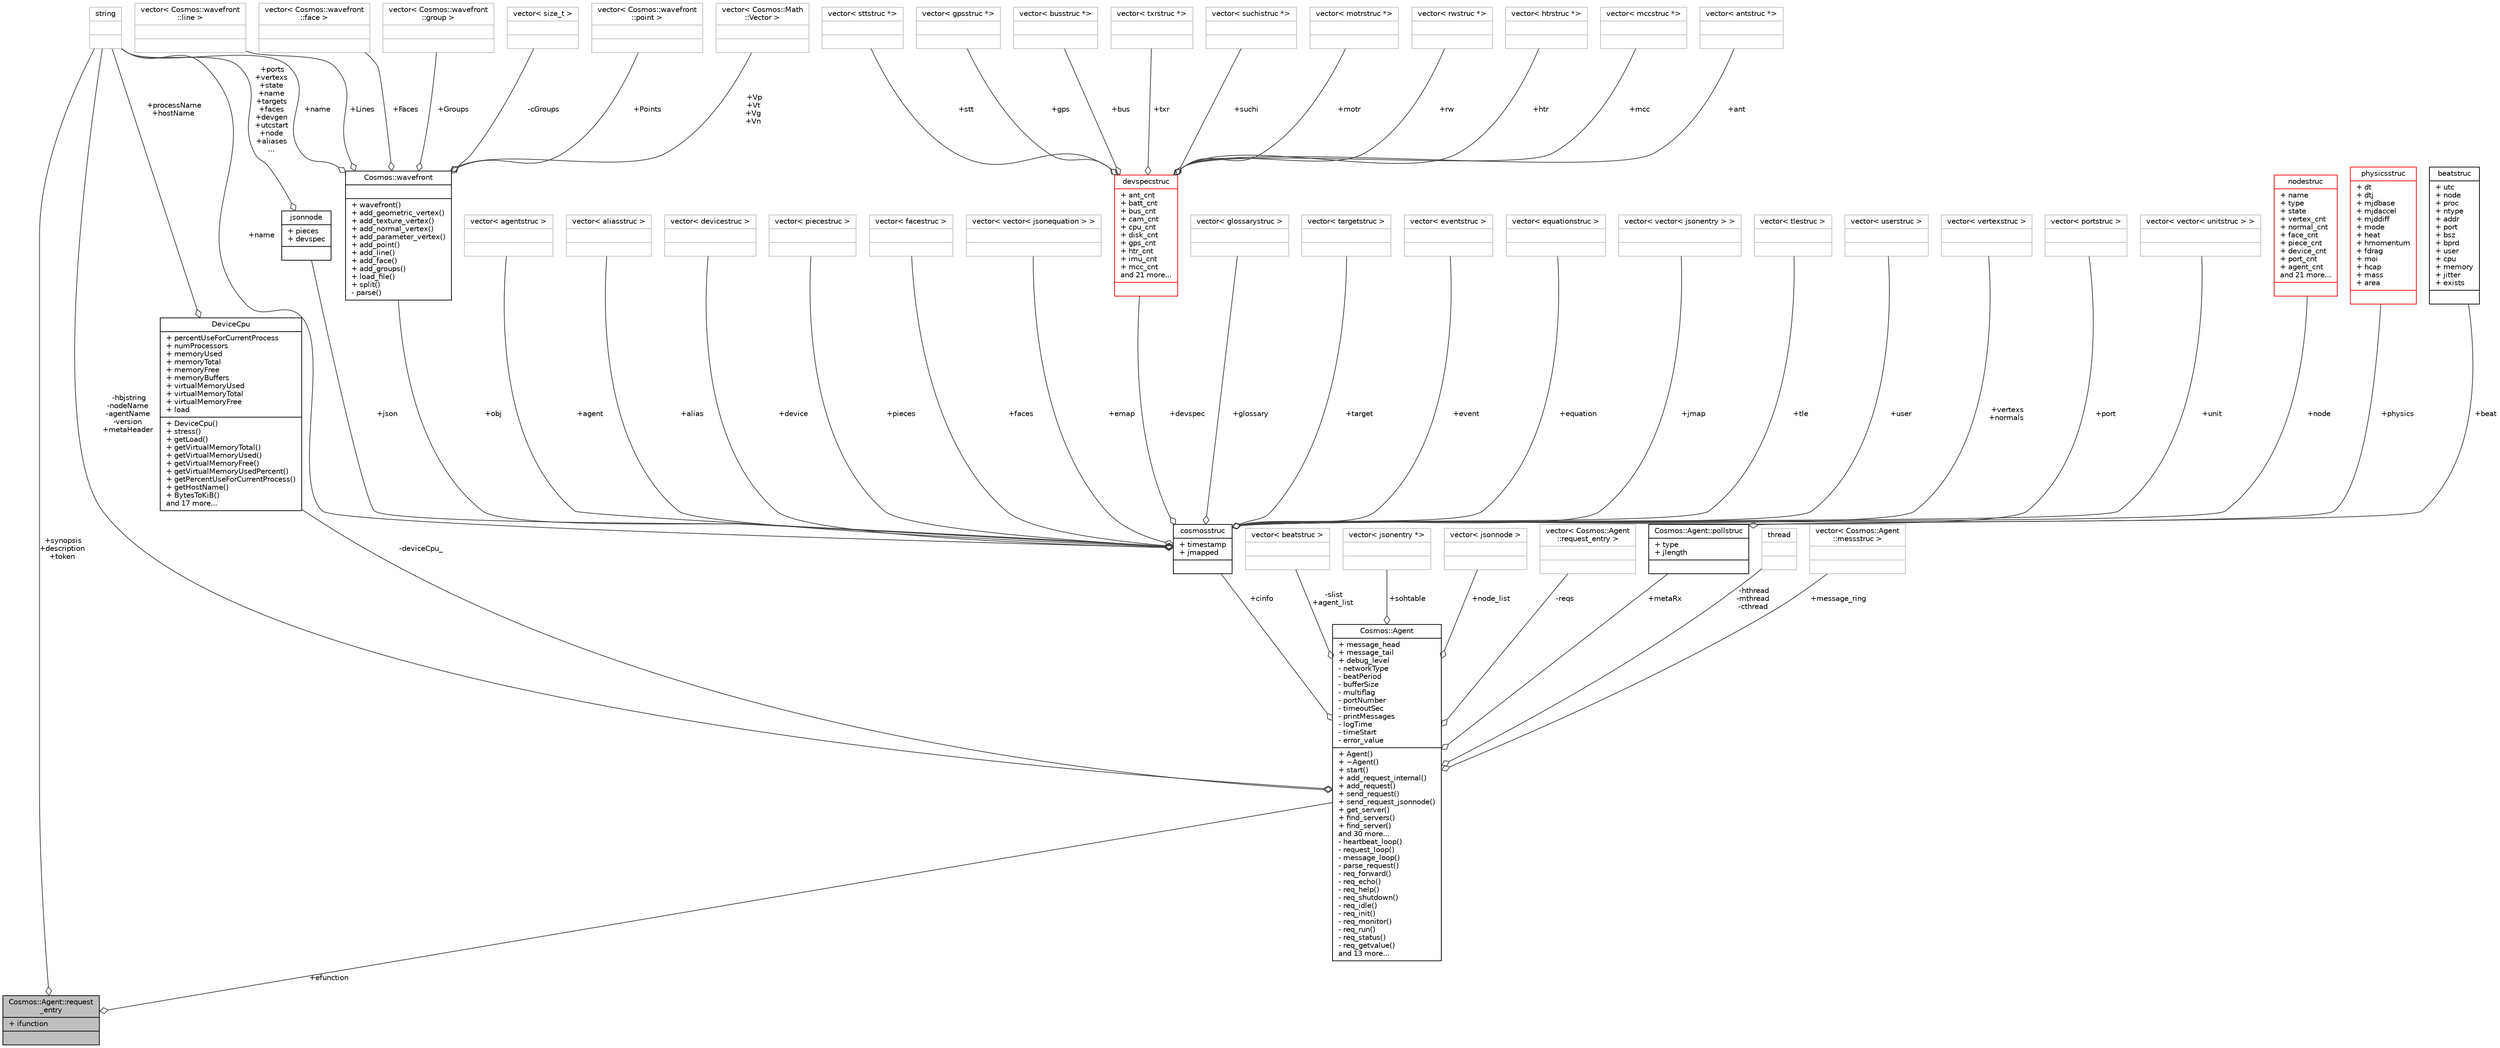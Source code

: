 digraph "Cosmos::Agent::request_entry"
{
 // INTERACTIVE_SVG=YES
  edge [fontname="Helvetica",fontsize="10",labelfontname="Helvetica",labelfontsize="10"];
  node [fontname="Helvetica",fontsize="10",shape=record];
  Node1 [label="{Cosmos::Agent::request\l_entry\n|+ ifunction\l|}",height=0.2,width=0.4,color="black", fillcolor="grey75", style="filled", fontcolor="black"];
  Node2 -> Node1 [color="grey25",fontsize="10",style="solid",label=" +synopsis\n+description\n+token" ,arrowhead="odiamond",fontname="Helvetica"];
  Node2 [label="{string\n||}",height=0.2,width=0.4,color="grey75", fillcolor="white", style="filled"];
  Node3 -> Node1 [color="grey25",fontsize="10",style="solid",label=" +efunction" ,arrowhead="odiamond",fontname="Helvetica"];
  Node3 [label="{Cosmos::Agent\n|+ message_head\l+ message_tail\l+ debug_level\l- networkType\l- beatPeriod\l- bufferSize\l- multiflag\l- portNumber\l- timeoutSec\l- printMessages\l- logTime\l- timeStart\l- error_value\l|+ Agent()\l+ ~Agent()\l+ start()\l+ add_request_internal()\l+ add_request()\l+ send_request()\l+ send_request_jsonnode()\l+ get_server()\l+ find_servers()\l+ find_server()\land 30 more...\l- heartbeat_loop()\l- request_loop()\l- message_loop()\l- parse_request()\l- req_forward()\l- req_echo()\l- req_help()\l- req_shutdown()\l- req_idle()\l- req_init()\l- req_monitor()\l- req_run()\l- req_status()\l- req_getvalue()\land 13 more...\l}",height=0.2,width=0.4,color="black", fillcolor="white", style="filled",URL="$class_cosmos_1_1_agent.html"];
  Node4 -> Node3 [color="grey25",fontsize="10",style="solid",label=" -slist\n+agent_list" ,arrowhead="odiamond",fontname="Helvetica"];
  Node4 [label="{vector\< beatstruc \>\n||}",height=0.2,width=0.4,color="grey75", fillcolor="white", style="filled"];
  Node5 -> Node3 [color="grey25",fontsize="10",style="solid",label=" +sohtable" ,arrowhead="odiamond",fontname="Helvetica"];
  Node5 [label="{vector\< jsonentry *\>\n||}",height=0.2,width=0.4,color="grey75", fillcolor="white", style="filled"];
  Node6 -> Node3 [color="grey25",fontsize="10",style="solid",label=" -deviceCpu_" ,arrowhead="odiamond",fontname="Helvetica"];
  Node6 [label="{DeviceCpu\n|+ percentUseForCurrentProcess\l+ numProcessors\l+ memoryUsed\l+ memoryTotal\l+ memoryFree\l+ memoryBuffers\l+ virtualMemoryUsed\l+ virtualMemoryTotal\l+ virtualMemoryFree\l+ load\l|+ DeviceCpu()\l+ stress()\l+ getLoad()\l+ getVirtualMemoryTotal()\l+ getVirtualMemoryUsed()\l+ getVirtualMemoryFree()\l+ getVirtualMemoryUsedPercent()\l+ getPercentUseForCurrentProcess()\l+ getHostName()\l+ BytesToKiB()\land 17 more...\l}",height=0.2,width=0.4,color="black", fillcolor="white", style="filled",URL="$class_device_cpu.html"];
  Node2 -> Node6 [color="grey25",fontsize="10",style="solid",label=" +processName\n+hostName" ,arrowhead="odiamond",fontname="Helvetica"];
  Node7 -> Node3 [color="grey25",fontsize="10",style="solid",label=" +node_list" ,arrowhead="odiamond",fontname="Helvetica"];
  Node7 [label="{vector\< jsonnode \>\n||}",height=0.2,width=0.4,color="grey75", fillcolor="white", style="filled"];
  Node8 -> Node3 [color="grey25",fontsize="10",style="solid",label=" +cinfo" ,arrowhead="odiamond",fontname="Helvetica"];
  Node8 [label="{cosmosstruc\n|+ timestamp\l+ jmapped\l|}",height=0.2,width=0.4,color="black", fillcolor="white", style="filled",URL="$structcosmosstruc.html",tooltip="JSON Name Space structure. "];
  Node9 -> Node8 [color="grey25",fontsize="10",style="solid",label=" +json" ,arrowhead="odiamond",fontname="Helvetica"];
  Node9 [label="{jsonnode\n|+ pieces\l+ devspec\l|}",height=0.2,width=0.4,color="black", fillcolor="white", style="filled",URL="$structjsonnode.html"];
  Node2 -> Node9 [color="grey25",fontsize="10",style="solid",label=" +ports\n+vertexs\n+state\n+name\n+targets\n+faces\n+devgen\n+utcstart\n+node\n+aliases\n..." ,arrowhead="odiamond",fontname="Helvetica"];
  Node10 -> Node8 [color="grey25",fontsize="10",style="solid",label=" +agent" ,arrowhead="odiamond",fontname="Helvetica"];
  Node10 [label="{vector\< agentstruc \>\n||}",height=0.2,width=0.4,color="grey75", fillcolor="white", style="filled"];
  Node11 -> Node8 [color="grey25",fontsize="10",style="solid",label=" +alias" ,arrowhead="odiamond",fontname="Helvetica"];
  Node11 [label="{vector\< aliasstruc \>\n||}",height=0.2,width=0.4,color="grey75", fillcolor="white", style="filled"];
  Node12 -> Node8 [color="grey25",fontsize="10",style="solid",label=" +device" ,arrowhead="odiamond",fontname="Helvetica"];
  Node12 [label="{vector\< devicestruc \>\n||}",height=0.2,width=0.4,color="grey75", fillcolor="white", style="filled"];
  Node13 -> Node8 [color="grey25",fontsize="10",style="solid",label=" +pieces" ,arrowhead="odiamond",fontname="Helvetica"];
  Node13 [label="{vector\< piecestruc \>\n||}",height=0.2,width=0.4,color="grey75", fillcolor="white", style="filled"];
  Node14 -> Node8 [color="grey25",fontsize="10",style="solid",label=" +faces" ,arrowhead="odiamond",fontname="Helvetica"];
  Node14 [label="{vector\< facestruc \>\n||}",height=0.2,width=0.4,color="grey75", fillcolor="white", style="filled"];
  Node15 -> Node8 [color="grey25",fontsize="10",style="solid",label=" +obj" ,arrowhead="odiamond",fontname="Helvetica"];
  Node15 [label="{Cosmos::wavefront\n||+ wavefront()\l+ add_geometric_vertex()\l+ add_texture_vertex()\l+ add_normal_vertex()\l+ add_parameter_vertex()\l+ add_point()\l+ add_line()\l+ add_face()\l+ add_groups()\l+ load_file()\l+ split()\l- parse()\l}",height=0.2,width=0.4,color="black", fillcolor="white", style="filled",URL="$class_cosmos_1_1wavefront.html"];
  Node16 -> Node15 [color="grey25",fontsize="10",style="solid",label=" +Lines" ,arrowhead="odiamond",fontname="Helvetica"];
  Node16 [label="{vector\< Cosmos::wavefront\l::line \>\n||}",height=0.2,width=0.4,color="grey75", fillcolor="white", style="filled"];
  Node17 -> Node15 [color="grey25",fontsize="10",style="solid",label=" +Faces" ,arrowhead="odiamond",fontname="Helvetica"];
  Node17 [label="{vector\< Cosmos::wavefront\l::face \>\n||}",height=0.2,width=0.4,color="grey75", fillcolor="white", style="filled"];
  Node18 -> Node15 [color="grey25",fontsize="10",style="solid",label=" +Groups" ,arrowhead="odiamond",fontname="Helvetica"];
  Node18 [label="{vector\< Cosmos::wavefront\l::group \>\n||}",height=0.2,width=0.4,color="grey75", fillcolor="white", style="filled"];
  Node2 -> Node15 [color="grey25",fontsize="10",style="solid",label=" +name" ,arrowhead="odiamond",fontname="Helvetica"];
  Node19 -> Node15 [color="grey25",fontsize="10",style="solid",label=" -cGroups" ,arrowhead="odiamond",fontname="Helvetica"];
  Node19 [label="{vector\< size_t \>\n||}",height=0.2,width=0.4,color="grey75", fillcolor="white", style="filled"];
  Node20 -> Node15 [color="grey25",fontsize="10",style="solid",label=" +Points" ,arrowhead="odiamond",fontname="Helvetica"];
  Node20 [label="{vector\< Cosmos::wavefront\l::point \>\n||}",height=0.2,width=0.4,color="grey75", fillcolor="white", style="filled"];
  Node21 -> Node15 [color="grey25",fontsize="10",style="solid",label=" +Vp\n+Vt\n+Vg\n+Vn" ,arrowhead="odiamond",fontname="Helvetica"];
  Node21 [label="{vector\< Cosmos::Math\l::Vector \>\n||}",height=0.2,width=0.4,color="grey75", fillcolor="white", style="filled"];
  Node22 -> Node8 [color="grey25",fontsize="10",style="solid",label=" +emap" ,arrowhead="odiamond",fontname="Helvetica"];
  Node22 [label="{vector\< vector\< jsonequation \> \>\n||}",height=0.2,width=0.4,color="grey75", fillcolor="white", style="filled"];
  Node23 -> Node8 [color="grey25",fontsize="10",style="solid",label=" +devspec" ,arrowhead="odiamond",fontname="Helvetica"];
  Node23 [label="{devspecstruc\n|+ ant_cnt\l+ batt_cnt\l+ bus_cnt\l+ cam_cnt\l+ cpu_cnt\l+ disk_cnt\l+ gps_cnt\l+ htr_cnt\l+ imu_cnt\l+ mcc_cnt\land 21 more...\l|}",height=0.2,width=0.4,color="red", fillcolor="white", style="filled",URL="$structdevspecstruc.html",tooltip="Specific Device structure. "];
  Node24 -> Node23 [color="grey25",fontsize="10",style="solid",label=" +stt" ,arrowhead="odiamond",fontname="Helvetica"];
  Node24 [label="{vector\< sttstruc *\>\n||}",height=0.2,width=0.4,color="grey75", fillcolor="white", style="filled"];
  Node25 -> Node23 [color="grey25",fontsize="10",style="solid",label=" +gps" ,arrowhead="odiamond",fontname="Helvetica"];
  Node25 [label="{vector\< gpsstruc *\>\n||}",height=0.2,width=0.4,color="grey75", fillcolor="white", style="filled"];
  Node26 -> Node23 [color="grey25",fontsize="10",style="solid",label=" +bus" ,arrowhead="odiamond",fontname="Helvetica"];
  Node26 [label="{vector\< busstruc *\>\n||}",height=0.2,width=0.4,color="grey75", fillcolor="white", style="filled"];
  Node27 -> Node23 [color="grey25",fontsize="10",style="solid",label=" +txr" ,arrowhead="odiamond",fontname="Helvetica"];
  Node27 [label="{vector\< txrstruc *\>\n||}",height=0.2,width=0.4,color="grey75", fillcolor="white", style="filled"];
  Node28 -> Node23 [color="grey25",fontsize="10",style="solid",label=" +suchi" ,arrowhead="odiamond",fontname="Helvetica"];
  Node28 [label="{vector\< suchistruc *\>\n||}",height=0.2,width=0.4,color="grey75", fillcolor="white", style="filled"];
  Node29 -> Node23 [color="grey25",fontsize="10",style="solid",label=" +motr" ,arrowhead="odiamond",fontname="Helvetica"];
  Node29 [label="{vector\< motrstruc *\>\n||}",height=0.2,width=0.4,color="grey75", fillcolor="white", style="filled"];
  Node30 -> Node23 [color="grey25",fontsize="10",style="solid",label=" +rw" ,arrowhead="odiamond",fontname="Helvetica"];
  Node30 [label="{vector\< rwstruc *\>\n||}",height=0.2,width=0.4,color="grey75", fillcolor="white", style="filled"];
  Node31 -> Node23 [color="grey25",fontsize="10",style="solid",label=" +htr" ,arrowhead="odiamond",fontname="Helvetica"];
  Node31 [label="{vector\< htrstruc *\>\n||}",height=0.2,width=0.4,color="grey75", fillcolor="white", style="filled"];
  Node32 -> Node23 [color="grey25",fontsize="10",style="solid",label=" +mcc" ,arrowhead="odiamond",fontname="Helvetica"];
  Node32 [label="{vector\< mccstruc *\>\n||}",height=0.2,width=0.4,color="grey75", fillcolor="white", style="filled"];
  Node33 -> Node23 [color="grey25",fontsize="10",style="solid",label=" +ant" ,arrowhead="odiamond",fontname="Helvetica"];
  Node33 [label="{vector\< antstruc *\>\n||}",height=0.2,width=0.4,color="grey75", fillcolor="white", style="filled"];
  Node56 -> Node8 [color="grey25",fontsize="10",style="solid",label=" +glossary" ,arrowhead="odiamond",fontname="Helvetica"];
  Node56 [label="{vector\< glossarystruc \>\n||}",height=0.2,width=0.4,color="grey75", fillcolor="white", style="filled"];
  Node57 -> Node8 [color="grey25",fontsize="10",style="solid",label=" +target" ,arrowhead="odiamond",fontname="Helvetica"];
  Node57 [label="{vector\< targetstruc \>\n||}",height=0.2,width=0.4,color="grey75", fillcolor="white", style="filled"];
  Node58 -> Node8 [color="grey25",fontsize="10",style="solid",label=" +event" ,arrowhead="odiamond",fontname="Helvetica"];
  Node58 [label="{vector\< eventstruc \>\n||}",height=0.2,width=0.4,color="grey75", fillcolor="white", style="filled"];
  Node59 -> Node8 [color="grey25",fontsize="10",style="solid",label=" +equation" ,arrowhead="odiamond",fontname="Helvetica"];
  Node59 [label="{vector\< equationstruc \>\n||}",height=0.2,width=0.4,color="grey75", fillcolor="white", style="filled"];
  Node60 -> Node8 [color="grey25",fontsize="10",style="solid",label=" +jmap" ,arrowhead="odiamond",fontname="Helvetica"];
  Node60 [label="{vector\< vector\< jsonentry \> \>\n||}",height=0.2,width=0.4,color="grey75", fillcolor="white", style="filled"];
  Node2 -> Node8 [color="grey25",fontsize="10",style="solid",label=" +name" ,arrowhead="odiamond",fontname="Helvetica"];
  Node61 -> Node8 [color="grey25",fontsize="10",style="solid",label=" +tle" ,arrowhead="odiamond",fontname="Helvetica"];
  Node61 [label="{vector\< tlestruc \>\n||}",height=0.2,width=0.4,color="grey75", fillcolor="white", style="filled"];
  Node62 -> Node8 [color="grey25",fontsize="10",style="solid",label=" +user" ,arrowhead="odiamond",fontname="Helvetica"];
  Node62 [label="{vector\< userstruc \>\n||}",height=0.2,width=0.4,color="grey75", fillcolor="white", style="filled"];
  Node63 -> Node8 [color="grey25",fontsize="10",style="solid",label=" +vertexs\n+normals" ,arrowhead="odiamond",fontname="Helvetica"];
  Node63 [label="{vector\< vertexstruc \>\n||}",height=0.2,width=0.4,color="grey75", fillcolor="white", style="filled"];
  Node64 -> Node8 [color="grey25",fontsize="10",style="solid",label=" +port" ,arrowhead="odiamond",fontname="Helvetica"];
  Node64 [label="{vector\< portstruc \>\n||}",height=0.2,width=0.4,color="grey75", fillcolor="white", style="filled"];
  Node65 -> Node8 [color="grey25",fontsize="10",style="solid",label=" +unit" ,arrowhead="odiamond",fontname="Helvetica"];
  Node65 [label="{vector\< vector\< unitstruc \> \>\n||}",height=0.2,width=0.4,color="grey75", fillcolor="white", style="filled"];
  Node66 -> Node8 [color="grey25",fontsize="10",style="solid",label=" +node" ,arrowhead="odiamond",fontname="Helvetica"];
  Node66 [label="{nodestruc\n|+ name\l+ type\l+ state\l+ vertex_cnt\l+ normal_cnt\l+ face_cnt\l+ piece_cnt\l+ device_cnt\l+ port_cnt\l+ agent_cnt\land 21 more...\l|}",height=0.2,width=0.4,color="red", fillcolor="white", style="filled",URL="$structnodestruc.html"];
  Node82 -> Node8 [color="grey25",fontsize="10",style="solid",label=" +physics" ,arrowhead="odiamond",fontname="Helvetica"];
  Node82 [label="{physicsstruc\n|+ dt\l+ dtj\l+ mjdbase\l+ mjdaccel\l+ mjddiff\l+ mode\l+ heat\l+ hmomentum\l+ fdrag\l+ moi\l+ hcap\l+ mass\l+ area\l|}",height=0.2,width=0.4,color="red", fillcolor="white", style="filled",URL="$structphysicsstruc.html",tooltip="Physics Simulation Structure. "];
  Node2 -> Node3 [color="grey25",fontsize="10",style="solid",label=" -hbjstring\n-nodeName\n-agentName\n-version\n+metaHeader" ,arrowhead="odiamond",fontname="Helvetica"];
  Node84 -> Node3 [color="grey25",fontsize="10",style="solid",label=" -reqs" ,arrowhead="odiamond",fontname="Helvetica"];
  Node84 [label="{vector\< Cosmos::Agent\l::request_entry \>\n||}",height=0.2,width=0.4,color="grey75", fillcolor="white", style="filled"];
  Node85 -> Node3 [color="grey25",fontsize="10",style="solid",label=" +metaRx" ,arrowhead="odiamond",fontname="Helvetica"];
  Node85 [label="{Cosmos::Agent::pollstruc\n|+ type\l+ jlength\l|}",height=0.2,width=0.4,color="black", fillcolor="white", style="filled",URL="$struct_cosmos_1_1_agent_1_1pollstruc.html"];
  Node86 -> Node85 [color="grey25",fontsize="10",style="solid",label=" +beat" ,arrowhead="odiamond",fontname="Helvetica"];
  Node86 [label="{beatstruc\n|+ utc\l+ node\l+ proc\l+ ntype\l+ addr\l+ port\l+ bsz\l+ bprd\l+ user\l+ cpu\l+ memory\l+ jitter\l+ exists\l|}",height=0.2,width=0.4,color="black", fillcolor="white", style="filled",URL="$structbeatstruc.html"];
  Node87 -> Node3 [color="grey25",fontsize="10",style="solid",label=" -hthread\n-mthread\n-cthread" ,arrowhead="odiamond",fontname="Helvetica"];
  Node87 [label="{thread\n||}",height=0.2,width=0.4,color="grey75", fillcolor="white", style="filled"];
  Node88 -> Node3 [color="grey25",fontsize="10",style="solid",label=" +message_ring" ,arrowhead="odiamond",fontname="Helvetica"];
  Node88 [label="{vector\< Cosmos::Agent\l::messstruc \>\n||}",height=0.2,width=0.4,color="grey75", fillcolor="white", style="filled"];
}
